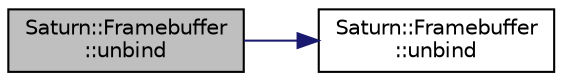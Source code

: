 digraph "Saturn::Framebuffer::unbind"
{
  edge [fontname="Helvetica",fontsize="10",labelfontname="Helvetica",labelfontsize="10"];
  node [fontname="Helvetica",fontsize="10",shape=record];
  rankdir="LR";
  Node20 [label="Saturn::Framebuffer\l::unbind",height=0.2,width=0.4,color="black", fillcolor="grey75", style="filled", fontcolor="black"];
  Node20 -> Node21 [color="midnightblue",fontsize="10",style="solid"];
  Node21 [label="Saturn::Framebuffer\l::unbind",height=0.2,width=0.4,color="black", fillcolor="white", style="filled",URL="$class_saturn_1_1_framebuffer.html#a57a7e2d21dd704393dcc7718302203ab"];
}
